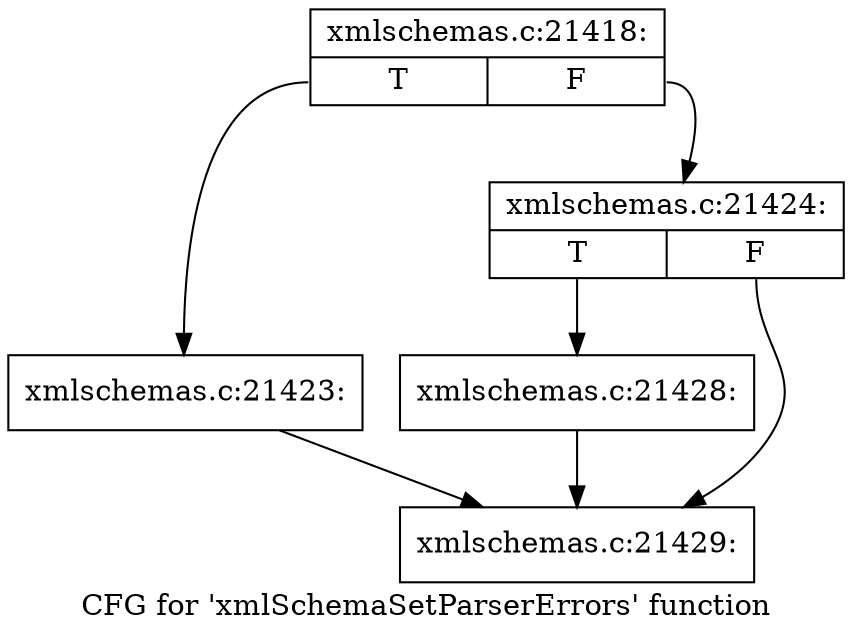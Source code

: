 digraph "CFG for 'xmlSchemaSetParserErrors' function" {
	label="CFG for 'xmlSchemaSetParserErrors' function";

	Node0x47301f0 [shape=record,label="{xmlschemas.c:21418:|{<s0>T|<s1>F}}"];
	Node0x47301f0:s0 -> Node0x497ea80;
	Node0x47301f0:s1 -> Node0x497ead0;
	Node0x497ea80 [shape=record,label="{xmlschemas.c:21423:}"];
	Node0x497ea80 -> Node0x497f6b0;
	Node0x497ead0 [shape=record,label="{xmlschemas.c:21424:|{<s0>T|<s1>F}}"];
	Node0x497ead0:s0 -> Node0x497f660;
	Node0x497ead0:s1 -> Node0x497f6b0;
	Node0x497f660 [shape=record,label="{xmlschemas.c:21428:}"];
	Node0x497f660 -> Node0x497f6b0;
	Node0x497f6b0 [shape=record,label="{xmlschemas.c:21429:}"];
}
